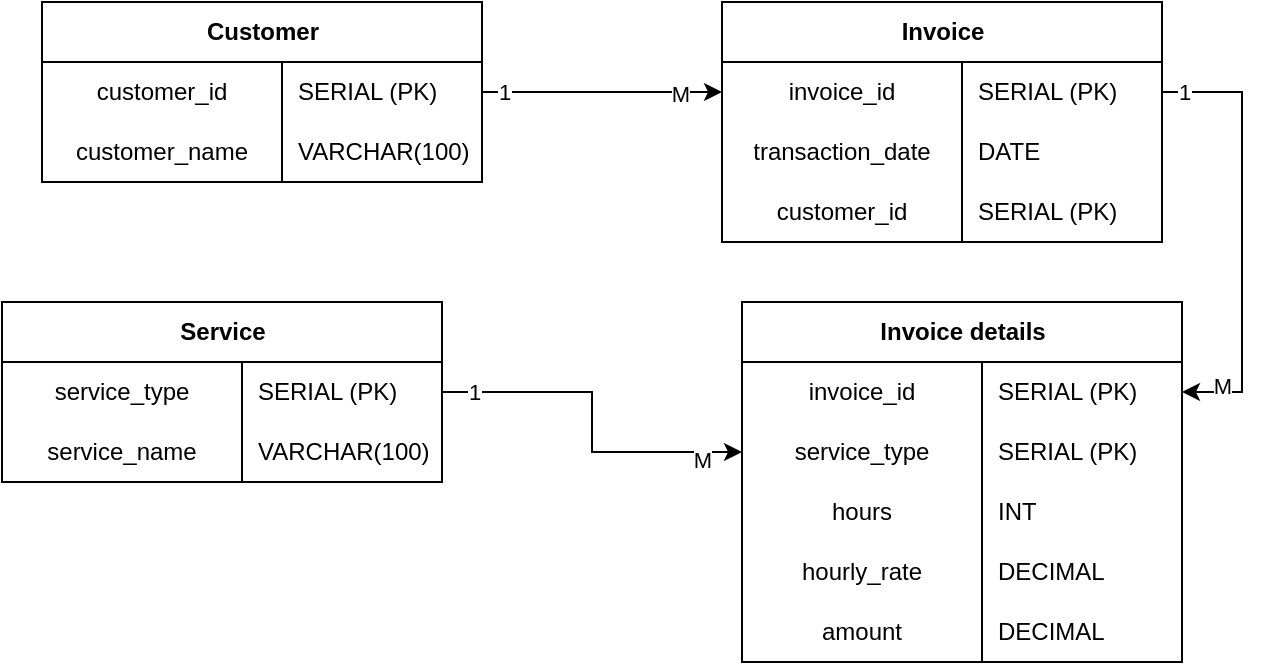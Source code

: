 <mxfile version="26.0.16">
  <diagram name="Страница — 1" id="jy0uaD0gIr2S2eS6uzag">
    <mxGraphModel dx="1400" dy="703" grid="1" gridSize="10" guides="1" tooltips="1" connect="1" arrows="1" fold="1" page="1" pageScale="1" pageWidth="827" pageHeight="1169" math="0" shadow="0">
      <root>
        <mxCell id="0" />
        <mxCell id="1" parent="0" />
        <mxCell id="rYgUfIh6X4qdaK8MfIJj-35" value="Service" style="shape=table;startSize=30;container=1;collapsible=1;childLayout=tableLayout;fixedRows=1;rowLines=0;fontStyle=1;align=center;resizeLast=1;html=1;" vertex="1" parent="1">
          <mxGeometry x="130" y="350" width="220" height="90" as="geometry" />
        </mxCell>
        <mxCell id="rYgUfIh6X4qdaK8MfIJj-36" value="" style="shape=tableRow;horizontal=0;startSize=0;swimlaneHead=0;swimlaneBody=0;fillColor=none;collapsible=0;dropTarget=0;points=[[0,0.5],[1,0.5]];portConstraint=eastwest;top=0;left=0;right=0;bottom=0;" vertex="1" parent="rYgUfIh6X4qdaK8MfIJj-35">
          <mxGeometry y="30" width="220" height="30" as="geometry" />
        </mxCell>
        <mxCell id="rYgUfIh6X4qdaK8MfIJj-37" value="&lt;div style=&quot;text-align: left;&quot;&gt;&lt;span style=&quot;text-wrap-mode: nowrap;&quot;&gt;service_type&lt;/span&gt;&lt;/div&gt;" style="shape=partialRectangle;connectable=0;fillColor=none;top=0;left=0;bottom=0;right=0;editable=1;overflow=hidden;whiteSpace=wrap;html=1;" vertex="1" parent="rYgUfIh6X4qdaK8MfIJj-36">
          <mxGeometry width="120" height="30" as="geometry">
            <mxRectangle width="120" height="30" as="alternateBounds" />
          </mxGeometry>
        </mxCell>
        <mxCell id="rYgUfIh6X4qdaK8MfIJj-38" value="SERIAL (PK)" style="shape=partialRectangle;connectable=0;fillColor=none;top=0;left=0;bottom=0;right=0;align=left;spacingLeft=6;overflow=hidden;whiteSpace=wrap;html=1;" vertex="1" parent="rYgUfIh6X4qdaK8MfIJj-36">
          <mxGeometry x="120" width="100" height="30" as="geometry">
            <mxRectangle width="100" height="30" as="alternateBounds" />
          </mxGeometry>
        </mxCell>
        <mxCell id="rYgUfIh6X4qdaK8MfIJj-39" value="" style="shape=tableRow;horizontal=0;startSize=0;swimlaneHead=0;swimlaneBody=0;fillColor=none;collapsible=0;dropTarget=0;points=[[0,0.5],[1,0.5]];portConstraint=eastwest;top=0;left=0;right=0;bottom=0;" vertex="1" parent="rYgUfIh6X4qdaK8MfIJj-35">
          <mxGeometry y="60" width="220" height="30" as="geometry" />
        </mxCell>
        <mxCell id="rYgUfIh6X4qdaK8MfIJj-40" value="&lt;span style=&quot;text-align: left;&quot;&gt;service_name&lt;/span&gt;" style="shape=partialRectangle;connectable=0;fillColor=none;top=0;left=0;bottom=0;right=0;editable=1;overflow=hidden;whiteSpace=wrap;html=1;" vertex="1" parent="rYgUfIh6X4qdaK8MfIJj-39">
          <mxGeometry width="120" height="30" as="geometry">
            <mxRectangle width="120" height="30" as="alternateBounds" />
          </mxGeometry>
        </mxCell>
        <mxCell id="rYgUfIh6X4qdaK8MfIJj-41" value="VARCHAR(100)" style="shape=partialRectangle;connectable=0;fillColor=none;top=0;left=0;bottom=0;right=0;align=left;spacingLeft=6;overflow=hidden;whiteSpace=wrap;html=1;" vertex="1" parent="rYgUfIh6X4qdaK8MfIJj-39">
          <mxGeometry x="120" width="100" height="30" as="geometry">
            <mxRectangle width="100" height="30" as="alternateBounds" />
          </mxGeometry>
        </mxCell>
        <mxCell id="rYgUfIh6X4qdaK8MfIJj-47" value="Customer" style="shape=table;startSize=30;container=1;collapsible=1;childLayout=tableLayout;fixedRows=1;rowLines=0;fontStyle=1;align=center;resizeLast=1;html=1;" vertex="1" parent="1">
          <mxGeometry x="150.0" y="200" width="220" height="90" as="geometry" />
        </mxCell>
        <mxCell id="rYgUfIh6X4qdaK8MfIJj-48" value="" style="shape=tableRow;horizontal=0;startSize=0;swimlaneHead=0;swimlaneBody=0;fillColor=none;collapsible=0;dropTarget=0;points=[[0,0.5],[1,0.5]];portConstraint=eastwest;top=0;left=0;right=0;bottom=0;" vertex="1" parent="rYgUfIh6X4qdaK8MfIJj-47">
          <mxGeometry y="30" width="220" height="30" as="geometry" />
        </mxCell>
        <mxCell id="rYgUfIh6X4qdaK8MfIJj-49" value="&lt;div style=&quot;text-align: left;&quot;&gt;&lt;span style=&quot;text-wrap-mode: nowrap;&quot;&gt;customer_id&lt;/span&gt;&lt;/div&gt;" style="shape=partialRectangle;connectable=0;fillColor=none;top=0;left=0;bottom=0;right=0;editable=1;overflow=hidden;whiteSpace=wrap;html=1;" vertex="1" parent="rYgUfIh6X4qdaK8MfIJj-48">
          <mxGeometry width="120" height="30" as="geometry">
            <mxRectangle width="120" height="30" as="alternateBounds" />
          </mxGeometry>
        </mxCell>
        <mxCell id="rYgUfIh6X4qdaK8MfIJj-50" value="SERIAL (PK)" style="shape=partialRectangle;connectable=0;fillColor=none;top=0;left=0;bottom=0;right=0;align=left;spacingLeft=6;overflow=hidden;whiteSpace=wrap;html=1;" vertex="1" parent="rYgUfIh6X4qdaK8MfIJj-48">
          <mxGeometry x="120" width="100" height="30" as="geometry">
            <mxRectangle width="100" height="30" as="alternateBounds" />
          </mxGeometry>
        </mxCell>
        <mxCell id="rYgUfIh6X4qdaK8MfIJj-51" value="" style="shape=tableRow;horizontal=0;startSize=0;swimlaneHead=0;swimlaneBody=0;fillColor=none;collapsible=0;dropTarget=0;points=[[0,0.5],[1,0.5]];portConstraint=eastwest;top=0;left=0;right=0;bottom=0;" vertex="1" parent="rYgUfIh6X4qdaK8MfIJj-47">
          <mxGeometry y="60" width="220" height="30" as="geometry" />
        </mxCell>
        <mxCell id="rYgUfIh6X4qdaK8MfIJj-52" value="&lt;span style=&quot;text-align: left;&quot;&gt;customer_name&lt;/span&gt;" style="shape=partialRectangle;connectable=0;fillColor=none;top=0;left=0;bottom=0;right=0;editable=1;overflow=hidden;whiteSpace=wrap;html=1;" vertex="1" parent="rYgUfIh6X4qdaK8MfIJj-51">
          <mxGeometry width="120" height="30" as="geometry">
            <mxRectangle width="120" height="30" as="alternateBounds" />
          </mxGeometry>
        </mxCell>
        <mxCell id="rYgUfIh6X4qdaK8MfIJj-53" value="VARCHAR(100)" style="shape=partialRectangle;connectable=0;fillColor=none;top=0;left=0;bottom=0;right=0;align=left;spacingLeft=6;overflow=hidden;whiteSpace=wrap;html=1;" vertex="1" parent="rYgUfIh6X4qdaK8MfIJj-51">
          <mxGeometry x="120" width="100" height="30" as="geometry">
            <mxRectangle width="100" height="30" as="alternateBounds" />
          </mxGeometry>
        </mxCell>
        <mxCell id="rYgUfIh6X4qdaK8MfIJj-54" value="Invoice" style="shape=table;startSize=30;container=1;collapsible=1;childLayout=tableLayout;fixedRows=1;rowLines=0;fontStyle=1;align=center;resizeLast=1;html=1;" vertex="1" parent="1">
          <mxGeometry x="490" y="200" width="220" height="120" as="geometry" />
        </mxCell>
        <mxCell id="rYgUfIh6X4qdaK8MfIJj-55" value="" style="shape=tableRow;horizontal=0;startSize=0;swimlaneHead=0;swimlaneBody=0;fillColor=none;collapsible=0;dropTarget=0;points=[[0,0.5],[1,0.5]];portConstraint=eastwest;top=0;left=0;right=0;bottom=0;" vertex="1" parent="rYgUfIh6X4qdaK8MfIJj-54">
          <mxGeometry y="30" width="220" height="30" as="geometry" />
        </mxCell>
        <mxCell id="rYgUfIh6X4qdaK8MfIJj-56" value="&lt;div style=&quot;text-align: left;&quot;&gt;&lt;span style=&quot;text-wrap-mode: nowrap;&quot;&gt;invoice_id&lt;/span&gt;&lt;/div&gt;" style="shape=partialRectangle;connectable=0;fillColor=none;top=0;left=0;bottom=0;right=0;editable=1;overflow=hidden;whiteSpace=wrap;html=1;" vertex="1" parent="rYgUfIh6X4qdaK8MfIJj-55">
          <mxGeometry width="120" height="30" as="geometry">
            <mxRectangle width="120" height="30" as="alternateBounds" />
          </mxGeometry>
        </mxCell>
        <mxCell id="rYgUfIh6X4qdaK8MfIJj-57" value="SERIAL (PK)" style="shape=partialRectangle;connectable=0;fillColor=none;top=0;left=0;bottom=0;right=0;align=left;spacingLeft=6;overflow=hidden;whiteSpace=wrap;html=1;" vertex="1" parent="rYgUfIh6X4qdaK8MfIJj-55">
          <mxGeometry x="120" width="100" height="30" as="geometry">
            <mxRectangle width="100" height="30" as="alternateBounds" />
          </mxGeometry>
        </mxCell>
        <mxCell id="rYgUfIh6X4qdaK8MfIJj-58" value="" style="shape=tableRow;horizontal=0;startSize=0;swimlaneHead=0;swimlaneBody=0;fillColor=none;collapsible=0;dropTarget=0;points=[[0,0.5],[1,0.5]];portConstraint=eastwest;top=0;left=0;right=0;bottom=0;" vertex="1" parent="rYgUfIh6X4qdaK8MfIJj-54">
          <mxGeometry y="60" width="220" height="30" as="geometry" />
        </mxCell>
        <mxCell id="rYgUfIh6X4qdaK8MfIJj-59" value="&lt;span style=&quot;text-align: left;&quot;&gt;transaction_date&lt;/span&gt;" style="shape=partialRectangle;connectable=0;fillColor=none;top=0;left=0;bottom=0;right=0;editable=1;overflow=hidden;whiteSpace=wrap;html=1;" vertex="1" parent="rYgUfIh6X4qdaK8MfIJj-58">
          <mxGeometry width="120" height="30" as="geometry">
            <mxRectangle width="120" height="30" as="alternateBounds" />
          </mxGeometry>
        </mxCell>
        <mxCell id="rYgUfIh6X4qdaK8MfIJj-60" value="DATE" style="shape=partialRectangle;connectable=0;fillColor=none;top=0;left=0;bottom=0;right=0;align=left;spacingLeft=6;overflow=hidden;whiteSpace=wrap;html=1;" vertex="1" parent="rYgUfIh6X4qdaK8MfIJj-58">
          <mxGeometry x="120" width="100" height="30" as="geometry">
            <mxRectangle width="100" height="30" as="alternateBounds" />
          </mxGeometry>
        </mxCell>
        <mxCell id="rYgUfIh6X4qdaK8MfIJj-61" value="" style="shape=tableRow;horizontal=0;startSize=0;swimlaneHead=0;swimlaneBody=0;fillColor=none;collapsible=0;dropTarget=0;points=[[0,0.5],[1,0.5]];portConstraint=eastwest;top=0;left=0;right=0;bottom=0;" vertex="1" parent="rYgUfIh6X4qdaK8MfIJj-54">
          <mxGeometry y="90" width="220" height="30" as="geometry" />
        </mxCell>
        <mxCell id="rYgUfIh6X4qdaK8MfIJj-62" value="customer_id" style="shape=partialRectangle;connectable=0;fillColor=none;top=0;left=0;bottom=0;right=0;editable=1;overflow=hidden;whiteSpace=wrap;html=1;" vertex="1" parent="rYgUfIh6X4qdaK8MfIJj-61">
          <mxGeometry width="120" height="30" as="geometry">
            <mxRectangle width="120" height="30" as="alternateBounds" />
          </mxGeometry>
        </mxCell>
        <mxCell id="rYgUfIh6X4qdaK8MfIJj-63" value="SERIAL (PK)" style="shape=partialRectangle;connectable=0;fillColor=none;top=0;left=0;bottom=0;right=0;align=left;spacingLeft=6;overflow=hidden;whiteSpace=wrap;html=1;" vertex="1" parent="rYgUfIh6X4qdaK8MfIJj-61">
          <mxGeometry x="120" width="100" height="30" as="geometry">
            <mxRectangle width="100" height="30" as="alternateBounds" />
          </mxGeometry>
        </mxCell>
        <mxCell id="rYgUfIh6X4qdaK8MfIJj-65" value="Invoice details" style="shape=table;startSize=30;container=1;collapsible=1;childLayout=tableLayout;fixedRows=1;rowLines=0;fontStyle=1;align=center;resizeLast=1;html=1;" vertex="1" parent="1">
          <mxGeometry x="500" y="350" width="220" height="180" as="geometry" />
        </mxCell>
        <mxCell id="rYgUfIh6X4qdaK8MfIJj-66" value="" style="shape=tableRow;horizontal=0;startSize=0;swimlaneHead=0;swimlaneBody=0;fillColor=none;collapsible=0;dropTarget=0;points=[[0,0.5],[1,0.5]];portConstraint=eastwest;top=0;left=0;right=0;bottom=0;" vertex="1" parent="rYgUfIh6X4qdaK8MfIJj-65">
          <mxGeometry y="30" width="220" height="30" as="geometry" />
        </mxCell>
        <mxCell id="rYgUfIh6X4qdaK8MfIJj-67" value="&lt;div style=&quot;text-align: left;&quot;&gt;&lt;span style=&quot;text-wrap-mode: nowrap;&quot;&gt;invoice_id&lt;/span&gt;&lt;/div&gt;" style="shape=partialRectangle;connectable=0;fillColor=none;top=0;left=0;bottom=0;right=0;editable=1;overflow=hidden;whiteSpace=wrap;html=1;" vertex="1" parent="rYgUfIh6X4qdaK8MfIJj-66">
          <mxGeometry width="120" height="30" as="geometry">
            <mxRectangle width="120" height="30" as="alternateBounds" />
          </mxGeometry>
        </mxCell>
        <mxCell id="rYgUfIh6X4qdaK8MfIJj-68" value="SERIAL (PK)" style="shape=partialRectangle;connectable=0;fillColor=none;top=0;left=0;bottom=0;right=0;align=left;spacingLeft=6;overflow=hidden;whiteSpace=wrap;html=1;" vertex="1" parent="rYgUfIh6X4qdaK8MfIJj-66">
          <mxGeometry x="120" width="100" height="30" as="geometry">
            <mxRectangle width="100" height="30" as="alternateBounds" />
          </mxGeometry>
        </mxCell>
        <mxCell id="rYgUfIh6X4qdaK8MfIJj-69" value="" style="shape=tableRow;horizontal=0;startSize=0;swimlaneHead=0;swimlaneBody=0;fillColor=none;collapsible=0;dropTarget=0;points=[[0,0.5],[1,0.5]];portConstraint=eastwest;top=0;left=0;right=0;bottom=0;" vertex="1" parent="rYgUfIh6X4qdaK8MfIJj-65">
          <mxGeometry y="60" width="220" height="30" as="geometry" />
        </mxCell>
        <mxCell id="rYgUfIh6X4qdaK8MfIJj-70" value="service_type" style="shape=partialRectangle;connectable=0;fillColor=none;top=0;left=0;bottom=0;right=0;editable=1;overflow=hidden;whiteSpace=wrap;html=1;" vertex="1" parent="rYgUfIh6X4qdaK8MfIJj-69">
          <mxGeometry width="120" height="30" as="geometry">
            <mxRectangle width="120" height="30" as="alternateBounds" />
          </mxGeometry>
        </mxCell>
        <mxCell id="rYgUfIh6X4qdaK8MfIJj-71" value="SERIAL (PK)" style="shape=partialRectangle;connectable=0;fillColor=none;top=0;left=0;bottom=0;right=0;align=left;spacingLeft=6;overflow=hidden;whiteSpace=wrap;html=1;" vertex="1" parent="rYgUfIh6X4qdaK8MfIJj-69">
          <mxGeometry x="120" width="100" height="30" as="geometry">
            <mxRectangle width="100" height="30" as="alternateBounds" />
          </mxGeometry>
        </mxCell>
        <mxCell id="rYgUfIh6X4qdaK8MfIJj-72" value="" style="shape=tableRow;horizontal=0;startSize=0;swimlaneHead=0;swimlaneBody=0;fillColor=none;collapsible=0;dropTarget=0;points=[[0,0.5],[1,0.5]];portConstraint=eastwest;top=0;left=0;right=0;bottom=0;" vertex="1" parent="rYgUfIh6X4qdaK8MfIJj-65">
          <mxGeometry y="90" width="220" height="30" as="geometry" />
        </mxCell>
        <mxCell id="rYgUfIh6X4qdaK8MfIJj-73" value="hours" style="shape=partialRectangle;connectable=0;fillColor=none;top=0;left=0;bottom=0;right=0;editable=1;overflow=hidden;whiteSpace=wrap;html=1;" vertex="1" parent="rYgUfIh6X4qdaK8MfIJj-72">
          <mxGeometry width="120" height="30" as="geometry">
            <mxRectangle width="120" height="30" as="alternateBounds" />
          </mxGeometry>
        </mxCell>
        <mxCell id="rYgUfIh6X4qdaK8MfIJj-74" value="INT" style="shape=partialRectangle;connectable=0;fillColor=none;top=0;left=0;bottom=0;right=0;align=left;spacingLeft=6;overflow=hidden;whiteSpace=wrap;html=1;" vertex="1" parent="rYgUfIh6X4qdaK8MfIJj-72">
          <mxGeometry x="120" width="100" height="30" as="geometry">
            <mxRectangle width="100" height="30" as="alternateBounds" />
          </mxGeometry>
        </mxCell>
        <mxCell id="rYgUfIh6X4qdaK8MfIJj-75" value="" style="shape=tableRow;horizontal=0;startSize=0;swimlaneHead=0;swimlaneBody=0;fillColor=none;collapsible=0;dropTarget=0;points=[[0,0.5],[1,0.5]];portConstraint=eastwest;top=0;left=0;right=0;bottom=0;" vertex="1" parent="rYgUfIh6X4qdaK8MfIJj-65">
          <mxGeometry y="120" width="220" height="30" as="geometry" />
        </mxCell>
        <mxCell id="rYgUfIh6X4qdaK8MfIJj-76" value="hourly_rate" style="shape=partialRectangle;connectable=0;fillColor=none;top=0;left=0;bottom=0;right=0;editable=1;overflow=hidden;whiteSpace=wrap;html=1;" vertex="1" parent="rYgUfIh6X4qdaK8MfIJj-75">
          <mxGeometry width="120" height="30" as="geometry">
            <mxRectangle width="120" height="30" as="alternateBounds" />
          </mxGeometry>
        </mxCell>
        <mxCell id="rYgUfIh6X4qdaK8MfIJj-77" value="DECIMAL" style="shape=partialRectangle;connectable=0;fillColor=none;top=0;left=0;bottom=0;right=0;align=left;spacingLeft=6;overflow=hidden;whiteSpace=wrap;html=1;" vertex="1" parent="rYgUfIh6X4qdaK8MfIJj-75">
          <mxGeometry x="120" width="100" height="30" as="geometry">
            <mxRectangle width="100" height="30" as="alternateBounds" />
          </mxGeometry>
        </mxCell>
        <mxCell id="rYgUfIh6X4qdaK8MfIJj-78" value="" style="shape=tableRow;horizontal=0;startSize=0;swimlaneHead=0;swimlaneBody=0;fillColor=none;collapsible=0;dropTarget=0;points=[[0,0.5],[1,0.5]];portConstraint=eastwest;top=0;left=0;right=0;bottom=0;" vertex="1" parent="rYgUfIh6X4qdaK8MfIJj-65">
          <mxGeometry y="150" width="220" height="30" as="geometry" />
        </mxCell>
        <mxCell id="rYgUfIh6X4qdaK8MfIJj-79" value="amount" style="shape=partialRectangle;connectable=0;fillColor=none;top=0;left=0;bottom=0;right=0;editable=1;overflow=hidden;whiteSpace=wrap;html=1;" vertex="1" parent="rYgUfIh6X4qdaK8MfIJj-78">
          <mxGeometry width="120" height="30" as="geometry">
            <mxRectangle width="120" height="30" as="alternateBounds" />
          </mxGeometry>
        </mxCell>
        <mxCell id="rYgUfIh6X4qdaK8MfIJj-80" value="DECIMAL" style="shape=partialRectangle;connectable=0;fillColor=none;top=0;left=0;bottom=0;right=0;align=left;spacingLeft=6;overflow=hidden;whiteSpace=wrap;html=1;" vertex="1" parent="rYgUfIh6X4qdaK8MfIJj-78">
          <mxGeometry x="120" width="100" height="30" as="geometry">
            <mxRectangle width="100" height="30" as="alternateBounds" />
          </mxGeometry>
        </mxCell>
        <mxCell id="rYgUfIh6X4qdaK8MfIJj-81" style="edgeStyle=orthogonalEdgeStyle;rounded=0;orthogonalLoop=1;jettySize=auto;html=1;exitX=1;exitY=0.5;exitDx=0;exitDy=0;entryX=0;entryY=0.5;entryDx=0;entryDy=0;" edge="1" parent="1" source="rYgUfIh6X4qdaK8MfIJj-48" target="rYgUfIh6X4qdaK8MfIJj-55">
          <mxGeometry relative="1" as="geometry" />
        </mxCell>
        <mxCell id="rYgUfIh6X4qdaK8MfIJj-82" value="1" style="edgeLabel;html=1;align=center;verticalAlign=middle;resizable=0;points=[];" vertex="1" connectable="0" parent="rYgUfIh6X4qdaK8MfIJj-81">
          <mxGeometry x="-0.824" relative="1" as="geometry">
            <mxPoint as="offset" />
          </mxGeometry>
        </mxCell>
        <mxCell id="rYgUfIh6X4qdaK8MfIJj-83" value="M" style="edgeLabel;html=1;align=center;verticalAlign=middle;resizable=0;points=[];" vertex="1" connectable="0" parent="rYgUfIh6X4qdaK8MfIJj-81">
          <mxGeometry x="0.651" y="-1" relative="1" as="geometry">
            <mxPoint as="offset" />
          </mxGeometry>
        </mxCell>
        <mxCell id="rYgUfIh6X4qdaK8MfIJj-84" style="edgeStyle=orthogonalEdgeStyle;rounded=0;orthogonalLoop=1;jettySize=auto;html=1;exitX=1;exitY=0.5;exitDx=0;exitDy=0;entryX=1;entryY=0.5;entryDx=0;entryDy=0;" edge="1" parent="1" source="rYgUfIh6X4qdaK8MfIJj-55" target="rYgUfIh6X4qdaK8MfIJj-66">
          <mxGeometry relative="1" as="geometry">
            <Array as="points">
              <mxPoint x="750" y="245" />
              <mxPoint x="750" y="395" />
            </Array>
          </mxGeometry>
        </mxCell>
        <mxCell id="rYgUfIh6X4qdaK8MfIJj-85" value="1" style="edgeLabel;html=1;align=center;verticalAlign=middle;resizable=0;points=[];" vertex="1" connectable="0" parent="rYgUfIh6X4qdaK8MfIJj-84">
          <mxGeometry x="-0.912" relative="1" as="geometry">
            <mxPoint x="1" as="offset" />
          </mxGeometry>
        </mxCell>
        <mxCell id="rYgUfIh6X4qdaK8MfIJj-86" value="M" style="edgeLabel;html=1;align=center;verticalAlign=middle;resizable=0;points=[];" vertex="1" connectable="0" parent="rYgUfIh6X4qdaK8MfIJj-84">
          <mxGeometry x="0.889" y="-3" relative="1" as="geometry">
            <mxPoint x="8" as="offset" />
          </mxGeometry>
        </mxCell>
        <mxCell id="rYgUfIh6X4qdaK8MfIJj-89" style="edgeStyle=orthogonalEdgeStyle;rounded=0;orthogonalLoop=1;jettySize=auto;html=1;exitX=1;exitY=0.5;exitDx=0;exitDy=0;entryX=0;entryY=0.5;entryDx=0;entryDy=0;" edge="1" parent="1" source="rYgUfIh6X4qdaK8MfIJj-36" target="rYgUfIh6X4qdaK8MfIJj-69">
          <mxGeometry relative="1" as="geometry" />
        </mxCell>
        <mxCell id="rYgUfIh6X4qdaK8MfIJj-90" value="1" style="edgeLabel;html=1;align=center;verticalAlign=middle;resizable=0;points=[];" vertex="1" connectable="0" parent="rYgUfIh6X4qdaK8MfIJj-89">
          <mxGeometry x="-0.829" relative="1" as="geometry">
            <mxPoint as="offset" />
          </mxGeometry>
        </mxCell>
        <mxCell id="rYgUfIh6X4qdaK8MfIJj-91" value="M" style="edgeLabel;html=1;align=center;verticalAlign=middle;resizable=0;points=[];" vertex="1" connectable="0" parent="rYgUfIh6X4qdaK8MfIJj-89">
          <mxGeometry x="0.77" y="-4" relative="1" as="geometry">
            <mxPoint as="offset" />
          </mxGeometry>
        </mxCell>
      </root>
    </mxGraphModel>
  </diagram>
</mxfile>
